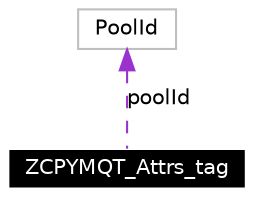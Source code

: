 digraph G
{
  edge [fontname="Helvetica",fontsize=10,labelfontname="Helvetica",labelfontsize=10];
  node [fontname="Helvetica",fontsize=10,shape=record];
  Node1 [label="ZCPYMQT_Attrs_tag",height=0.2,width=0.4,color="white", fillcolor="black", style="filled" fontcolor="white"];
  Node2 -> Node1 [dir=back,color="darkorchid3",fontsize=10,style="dashed",label="poolId",fontname="Helvetica"];
  Node2 [label="PoolId",height=0.2,width=0.4,color="grey75", fillcolor="white", style="filled"];
}
